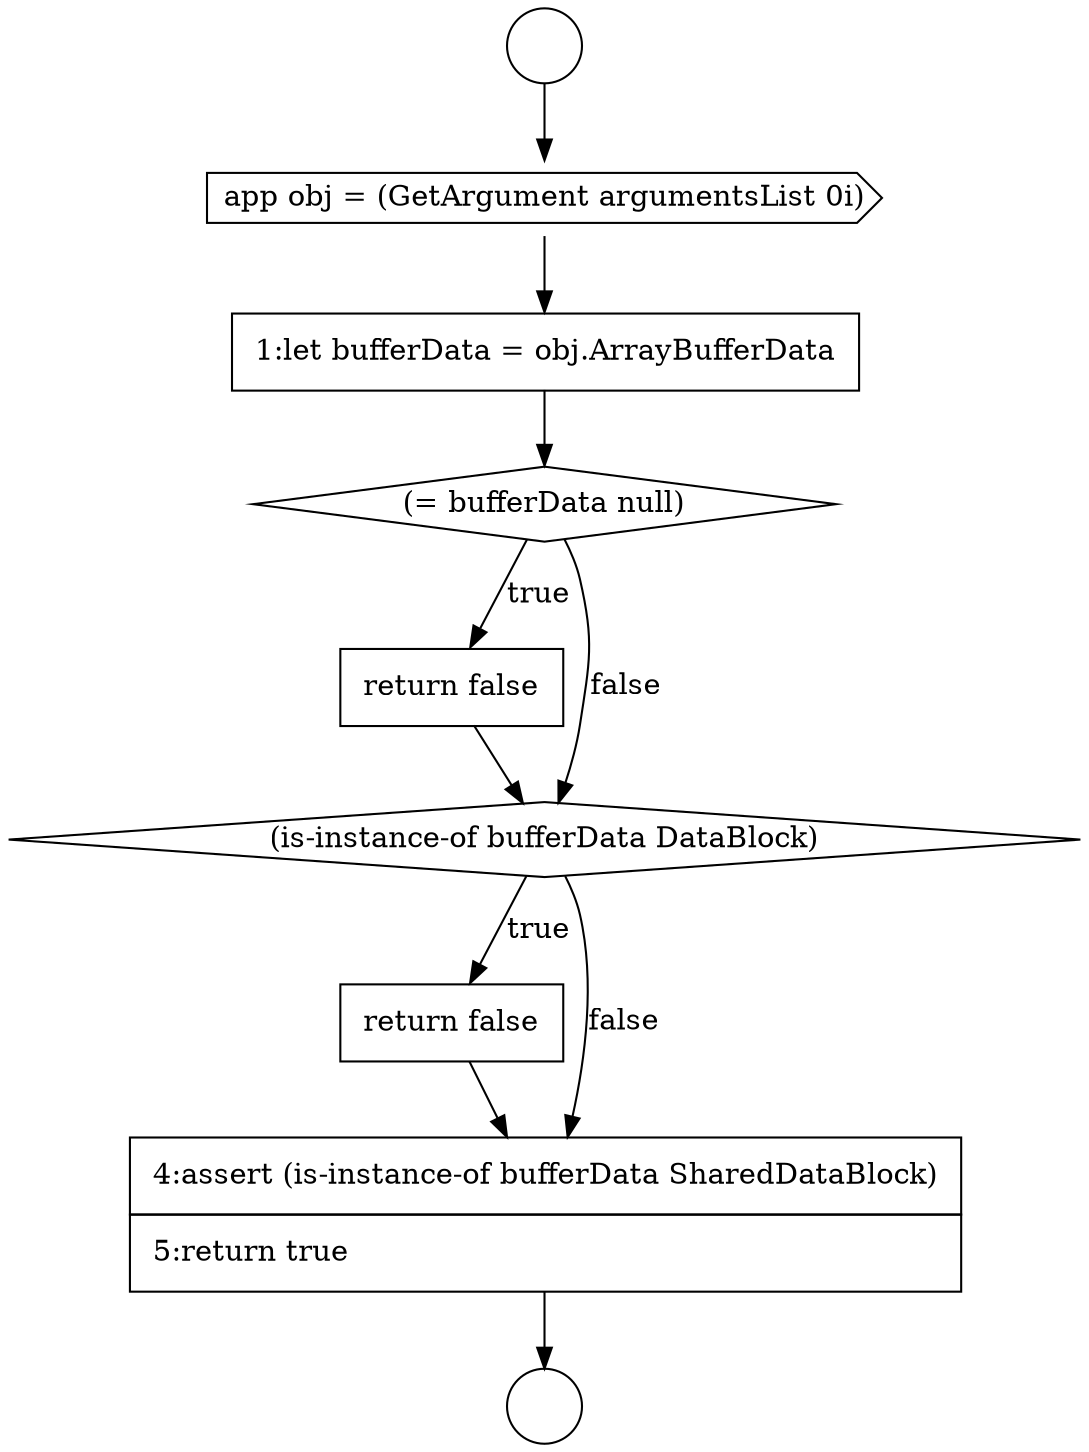 digraph {
  node0 [shape=circle label=" " color="black" fillcolor="white" style=filled]
  node5 [shape=none, margin=0, label=<<font color="black">
    <table border="0" cellborder="1" cellspacing="0" cellpadding="10">
      <tr><td align="left">return false</td></tr>
    </table>
  </font>> color="black" fillcolor="white" style=filled]
  node1 [shape=circle label=" " color="black" fillcolor="white" style=filled]
  node6 [shape=diamond, label=<<font color="black">(is-instance-of bufferData DataBlock)</font>> color="black" fillcolor="white" style=filled]
  node2 [shape=cds, label=<<font color="black">app obj = (GetArgument argumentsList 0i)</font>> color="black" fillcolor="white" style=filled]
  node7 [shape=none, margin=0, label=<<font color="black">
    <table border="0" cellborder="1" cellspacing="0" cellpadding="10">
      <tr><td align="left">return false</td></tr>
    </table>
  </font>> color="black" fillcolor="white" style=filled]
  node3 [shape=none, margin=0, label=<<font color="black">
    <table border="0" cellborder="1" cellspacing="0" cellpadding="10">
      <tr><td align="left">1:let bufferData = obj.ArrayBufferData</td></tr>
    </table>
  </font>> color="black" fillcolor="white" style=filled]
  node8 [shape=none, margin=0, label=<<font color="black">
    <table border="0" cellborder="1" cellspacing="0" cellpadding="10">
      <tr><td align="left">4:assert (is-instance-of bufferData SharedDataBlock)</td></tr>
      <tr><td align="left">5:return true</td></tr>
    </table>
  </font>> color="black" fillcolor="white" style=filled]
  node4 [shape=diamond, label=<<font color="black">(= bufferData null)</font>> color="black" fillcolor="white" style=filled]
  node8 -> node1 [ color="black"]
  node2 -> node3 [ color="black"]
  node0 -> node2 [ color="black"]
  node4 -> node5 [label=<<font color="black">true</font>> color="black"]
  node4 -> node6 [label=<<font color="black">false</font>> color="black"]
  node5 -> node6 [ color="black"]
  node3 -> node4 [ color="black"]
  node6 -> node7 [label=<<font color="black">true</font>> color="black"]
  node6 -> node8 [label=<<font color="black">false</font>> color="black"]
  node7 -> node8 [ color="black"]
}
